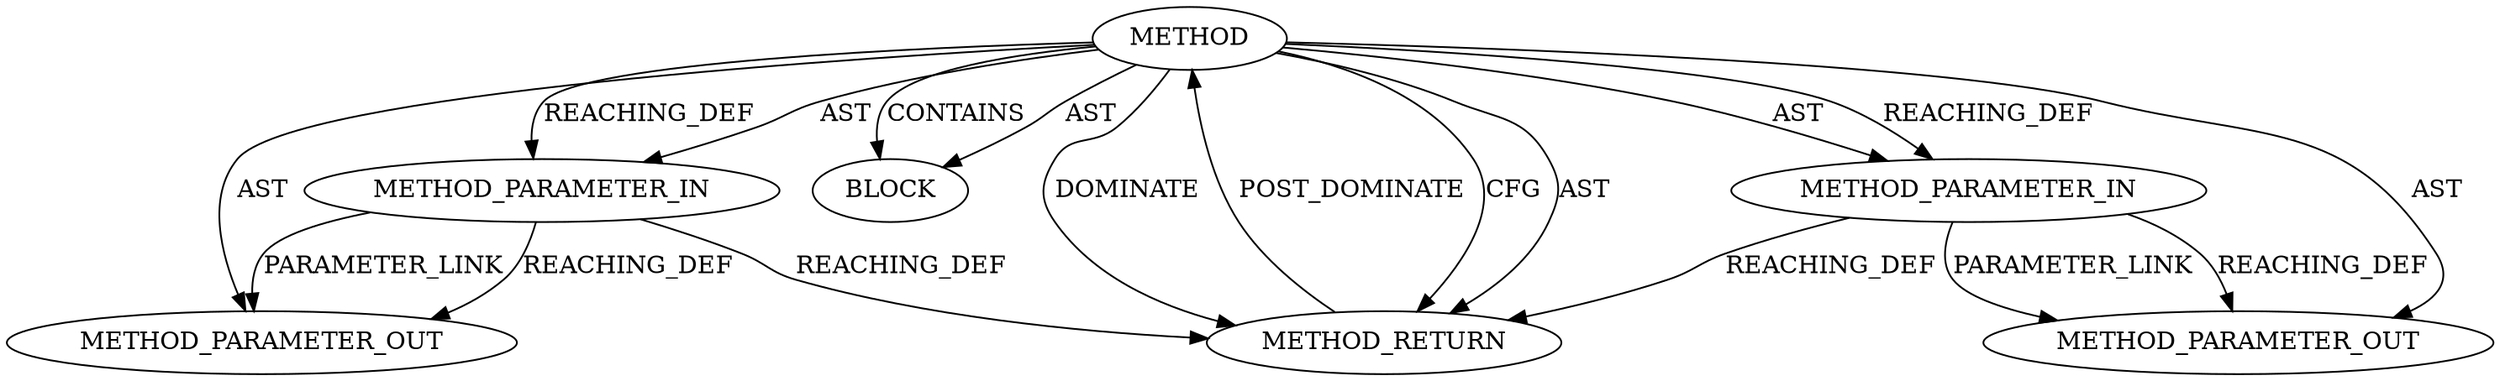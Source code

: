 digraph {
  22060 [label=METHOD_PARAMETER_OUT ORDER=1 CODE="p1" IS_VARIADIC=false TYPE_FULL_NAME="ANY" EVALUATION_STRATEGY="BY_VALUE" INDEX=1 NAME="p1"]
  20128 [label=BLOCK ORDER=1 ARGUMENT_INDEX=1 CODE="<empty>" TYPE_FULL_NAME="ANY"]
  20125 [label=METHOD AST_PARENT_TYPE="NAMESPACE_BLOCK" AST_PARENT_FULL_NAME="<global>" ORDER=0 CODE="<empty>" FULL_NAME="aead_request_set_ad" IS_EXTERNAL=true FILENAME="<empty>" SIGNATURE="" NAME="aead_request_set_ad"]
  20127 [label=METHOD_PARAMETER_IN ORDER=2 CODE="p2" IS_VARIADIC=false TYPE_FULL_NAME="ANY" EVALUATION_STRATEGY="BY_VALUE" INDEX=2 NAME="p2"]
  20126 [label=METHOD_PARAMETER_IN ORDER=1 CODE="p1" IS_VARIADIC=false TYPE_FULL_NAME="ANY" EVALUATION_STRATEGY="BY_VALUE" INDEX=1 NAME="p1"]
  20129 [label=METHOD_RETURN ORDER=2 CODE="RET" TYPE_FULL_NAME="ANY" EVALUATION_STRATEGY="BY_VALUE"]
  22061 [label=METHOD_PARAMETER_OUT ORDER=2 CODE="p2" IS_VARIADIC=false TYPE_FULL_NAME="ANY" EVALUATION_STRATEGY="BY_VALUE" INDEX=2 NAME="p2"]
  20125 -> 22061 [label=AST ]
  20125 -> 20128 [label=CONTAINS ]
  20126 -> 22060 [label=PARAMETER_LINK ]
  20125 -> 20129 [label=DOMINATE ]
  20125 -> 20129 [label=CFG ]
  20126 -> 22060 [label=REACHING_DEF VARIABLE="p1"]
  20129 -> 20125 [label=POST_DOMINATE ]
  20125 -> 22060 [label=AST ]
  20127 -> 20129 [label=REACHING_DEF VARIABLE="p2"]
  20126 -> 20129 [label=REACHING_DEF VARIABLE="p1"]
  20125 -> 20129 [label=AST ]
  20125 -> 20126 [label=REACHING_DEF VARIABLE=""]
  20125 -> 20127 [label=AST ]
  20125 -> 20127 [label=REACHING_DEF VARIABLE=""]
  20127 -> 22061 [label=REACHING_DEF VARIABLE="p2"]
  20125 -> 20126 [label=AST ]
  20127 -> 22061 [label=PARAMETER_LINK ]
  20125 -> 20128 [label=AST ]
}
